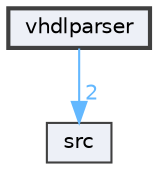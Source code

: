 digraph "/home/runner/work/doxygen/doxygen/vhdlparser"
{
 // INTERACTIVE_SVG=YES
 // LATEX_PDF_SIZE
  bgcolor="transparent";
  edge [fontname=Helvetica,fontsize=10,labelfontname=Helvetica,labelfontsize=10];
  node [fontname=Helvetica,fontsize=10,shape=box,height=0.2,width=0.4];
  compound=true
  dir_534aeb5b2351b2c83787cc7391511c04 [label="vhdlparser", fillcolor="#edf0f7", color="grey25", style="filled,bold", URL="dir_534aeb5b2351b2c83787cc7391511c04.html",tooltip=""];
  dir_68267d1309a1af8e8297ef4c3efbcdba [label="src", fillcolor="#edf0f7", color="grey25", style="filled", URL="dir_68267d1309a1af8e8297ef4c3efbcdba.html",tooltip=""];
  dir_534aeb5b2351b2c83787cc7391511c04->dir_68267d1309a1af8e8297ef4c3efbcdba [headlabel="2", labeldistance=1.5 headhref="dir_000003_000002.html" color="steelblue1" fontcolor="steelblue1"];
}
